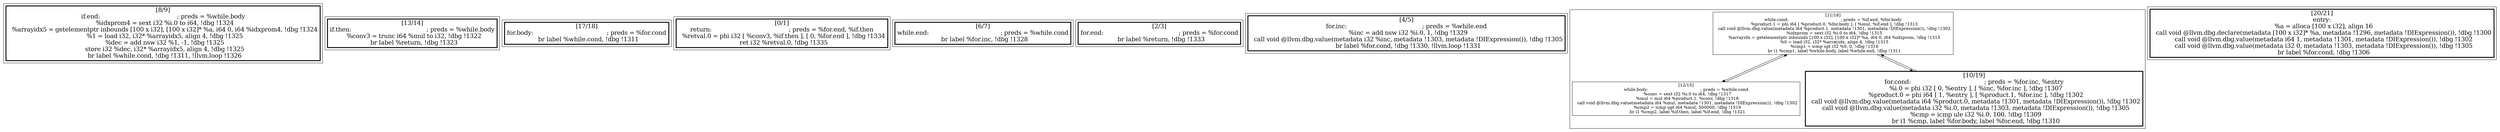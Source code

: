 
digraph G {





subgraph cluster8 {


node46 [penwidth=3.0,fontsize=20,shape=rectangle,label="[8/9]
if.end:                                           ; preds = %while.body
  %idxprom4 = sext i32 %i.0 to i64, !dbg !1324
  %arrayidx5 = getelementptr inbounds [100 x i32], [100 x i32]* %a, i64 0, i64 %idxprom4, !dbg !1324
  %1 = load i32, i32* %arrayidx5, align 4, !dbg !1325
  %dec = add nsw i32 %1, -1, !dbg !1325
  store i32 %dec, i32* %arrayidx5, align 4, !dbg !1325
  br label %while.cond, !dbg !1311, !llvm.loop !1326
" ]



}

subgraph cluster7 {


node45 [penwidth=3.0,fontsize=20,shape=rectangle,label="[13/14]
if.then:                                          ; preds = %while.body
  %conv3 = trunc i64 %mul to i32, !dbg !1322
  br label %return, !dbg !1323
" ]



}

subgraph cluster6 {


node44 [penwidth=3.0,fontsize=20,shape=rectangle,label="[17/18]
for.body:                                         ; preds = %for.cond
  br label %while.cond, !dbg !1311
" ]



}

subgraph cluster0 {


node36 [penwidth=3.0,fontsize=20,shape=rectangle,label="[0/1]
return:                                           ; preds = %for.end, %if.then
  %retval.0 = phi i32 [ %conv3, %if.then ], [ 0, %for.end ], !dbg !1334
  ret i32 %retval.0, !dbg !1335
" ]



}

subgraph cluster5 {


node43 [penwidth=3.0,fontsize=20,shape=rectangle,label="[6/7]
while.end:                                        ; preds = %while.cond
  br label %for.inc, !dbg !1328
" ]



}

subgraph cluster1 {


node37 [penwidth=3.0,fontsize=20,shape=rectangle,label="[2/3]
for.end:                                          ; preds = %for.cond
  br label %return, !dbg !1333
" ]



}

subgraph cluster2 {


node38 [penwidth=3.0,fontsize=20,shape=rectangle,label="[4/5]
for.inc:                                          ; preds = %while.end
  %inc = add nsw i32 %i.0, 1, !dbg !1329
  call void @llvm.dbg.value(metadata i32 %inc, metadata !1303, metadata !DIExpression()), !dbg !1305
  br label %for.cond, !dbg !1330, !llvm.loop !1331
" ]



}

subgraph cluster3 {


node41 [label="[11/16]
while.cond:                                       ; preds = %if.end, %for.body
  %product.1 = phi i64 [ %product.0, %for.body ], [ %mul, %if.end ], !dbg !1313
  call void @llvm.dbg.value(metadata i64 %product.1, metadata !1301, metadata !DIExpression()), !dbg !1302
  %idxprom = sext i32 %i.0 to i64, !dbg !1315
  %arrayidx = getelementptr inbounds [100 x i32], [100 x i32]* %a, i64 0, i64 %idxprom, !dbg !1315
  %0 = load i32, i32* %arrayidx, align 4, !dbg !1315
  %cmp1 = icmp sgt i32 %0, 0, !dbg !1316
  br i1 %cmp1, label %while.body, label %while.end, !dbg !1311
",shape=rectangle ]
node39 [label="[12/15]
while.body:                                       ; preds = %while.cond
  %conv = sext i32 %i.0 to i64, !dbg !1317
  %mul = mul i64 %product.1, %conv, !dbg !1318
  call void @llvm.dbg.value(metadata i64 %mul, metadata !1301, metadata !DIExpression()), !dbg !1302
  %cmp2 = icmp ugt i64 %mul, 500000, !dbg !1319
  br i1 %cmp2, label %if.then, label %if.end, !dbg !1321
",shape=rectangle ]
node40 [penwidth=3.0,fontsize=20,shape=rectangle,label="[10/19]
for.cond:                                         ; preds = %for.inc, %entry
  %i.0 = phi i32 [ 0, %entry ], [ %inc, %for.inc ], !dbg !1307
  %product.0 = phi i64 [ 1, %entry ], [ %product.1, %for.inc ], !dbg !1302
  call void @llvm.dbg.value(metadata i64 %product.0, metadata !1301, metadata !DIExpression()), !dbg !1302
  call void @llvm.dbg.value(metadata i32 %i.0, metadata !1303, metadata !DIExpression()), !dbg !1305
  %cmp = icmp ule i32 %i.0, 100, !dbg !1309
  br i1 %cmp, label %for.body, label %for.end, !dbg !1310
" ]

node39->node41 [ ]
node40->node41 [ ]
node41->node40 [ ]
node41->node39 [ ]


}

subgraph cluster4 {


node42 [penwidth=3.0,fontsize=20,shape=rectangle,label="[20/21]
entry:
  %a = alloca [100 x i32], align 16
  call void @llvm.dbg.declare(metadata [100 x i32]* %a, metadata !1296, metadata !DIExpression()), !dbg !1300
  call void @llvm.dbg.value(metadata i64 1, metadata !1301, metadata !DIExpression()), !dbg !1302
  call void @llvm.dbg.value(metadata i32 0, metadata !1303, metadata !DIExpression()), !dbg !1305
  br label %for.cond, !dbg !1306
" ]



}

}
